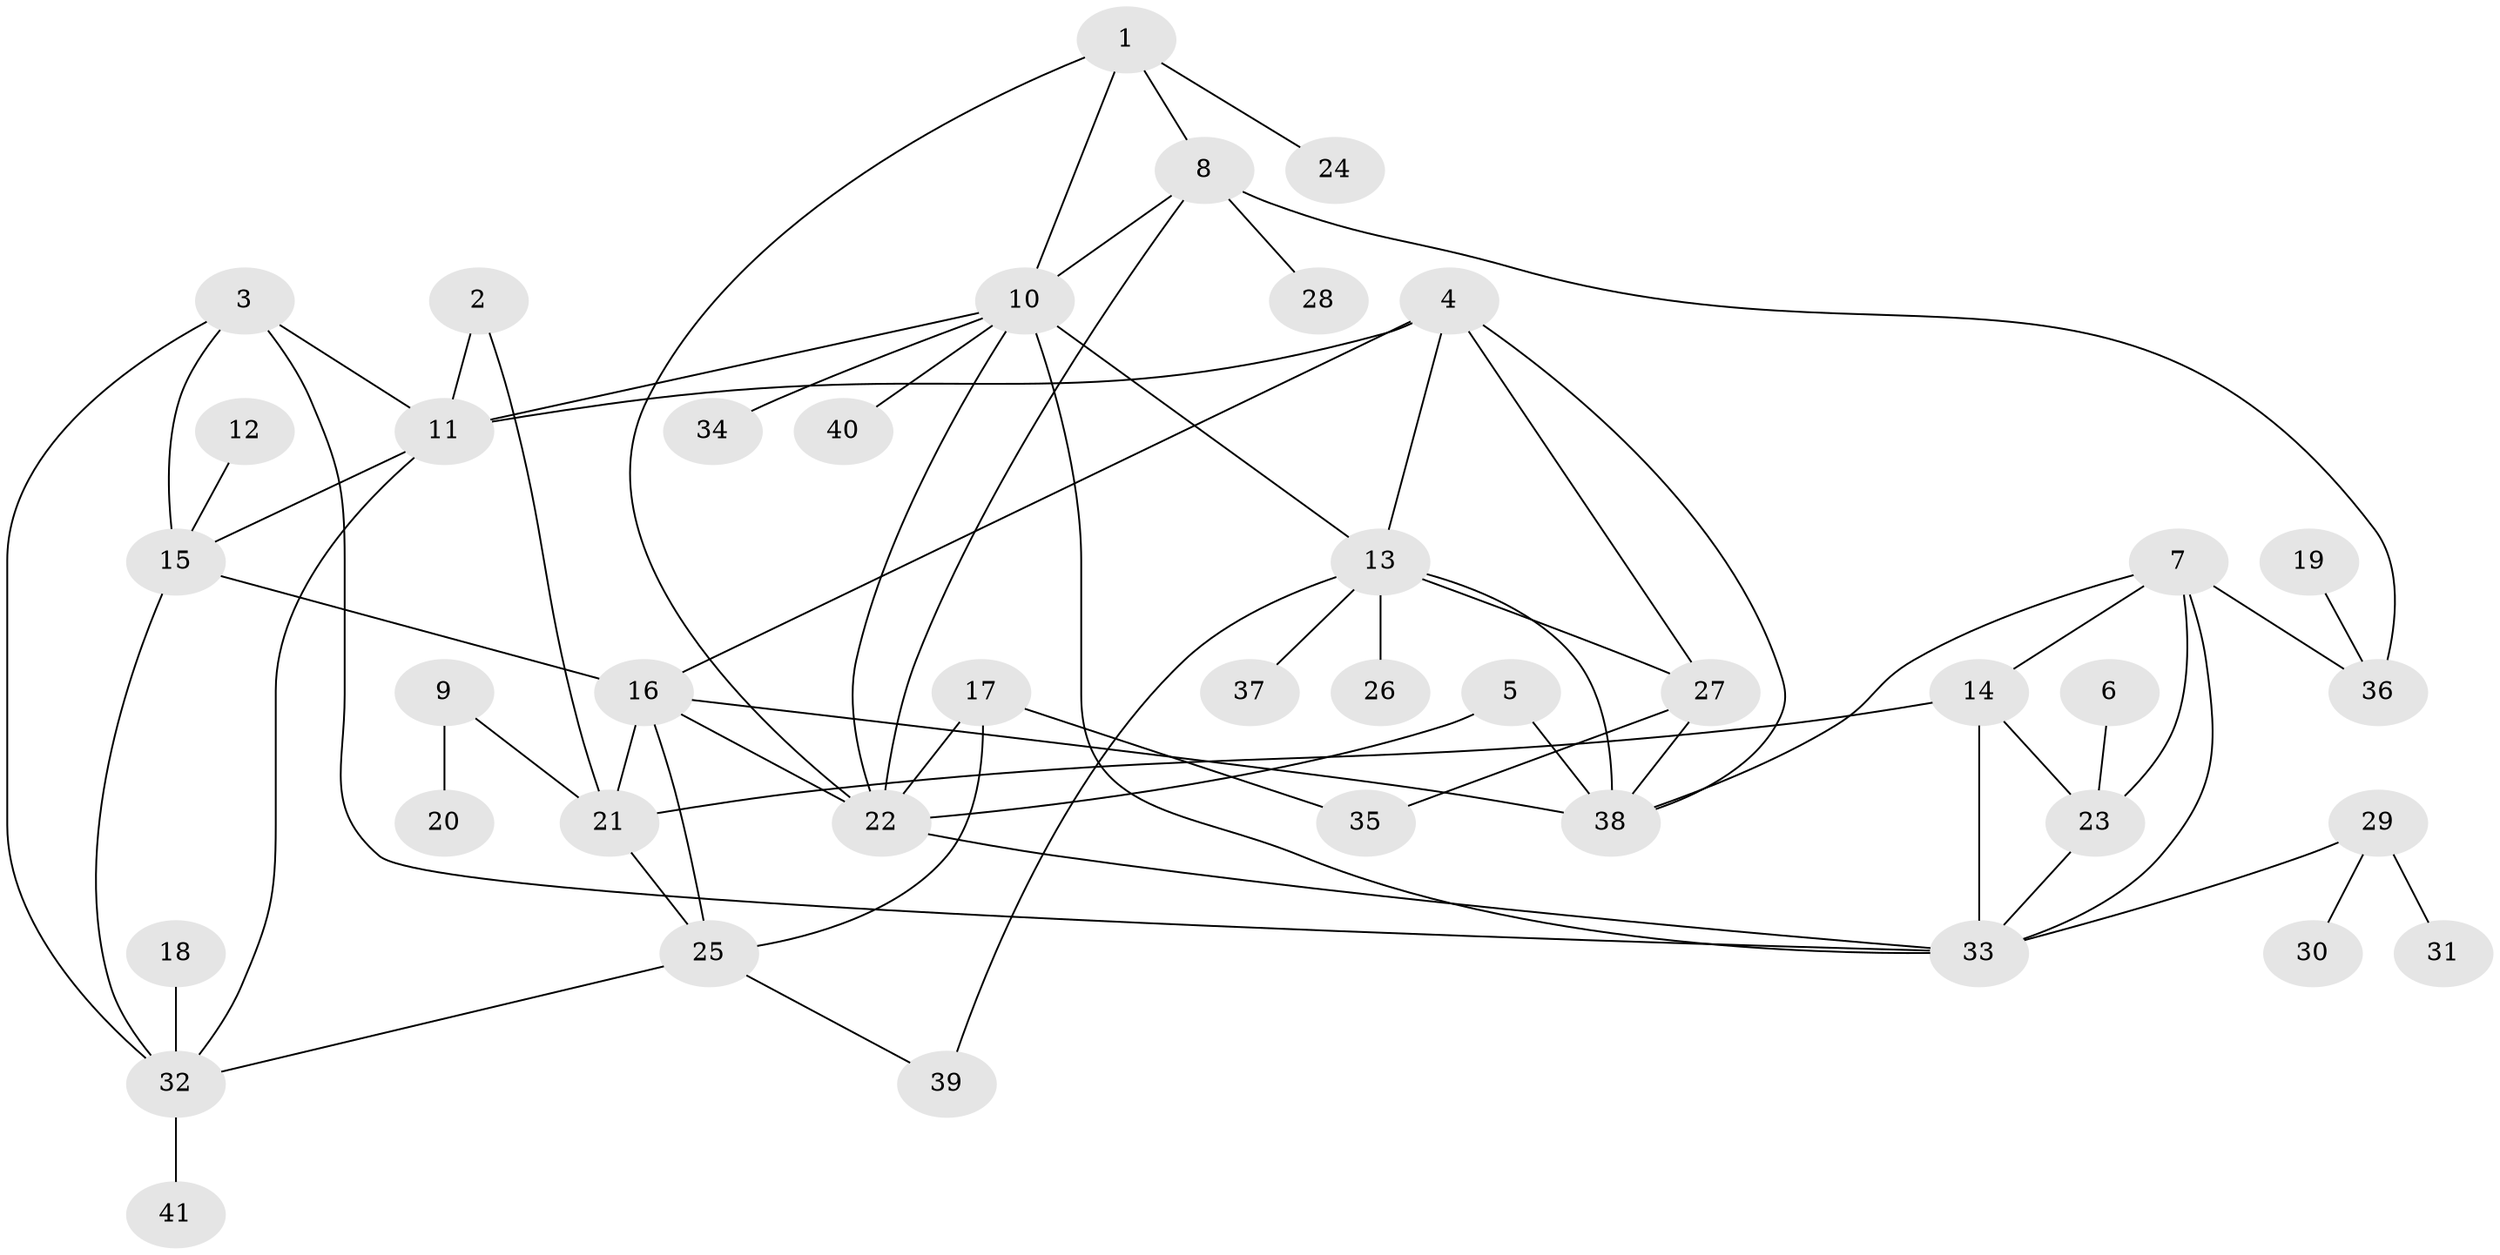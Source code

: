 // original degree distribution, {9: 0.012345679012345678, 8: 0.07407407407407407, 5: 0.04938271604938271, 6: 0.08641975308641975, 7: 0.012345679012345678, 10: 0.012345679012345678, 4: 0.024691358024691357, 1: 0.5308641975308642, 2: 0.16049382716049382, 3: 0.037037037037037035}
// Generated by graph-tools (version 1.1) at 2025/37/03/04/25 23:37:38]
// undirected, 41 vertices, 68 edges
graph export_dot {
  node [color=gray90,style=filled];
  1;
  2;
  3;
  4;
  5;
  6;
  7;
  8;
  9;
  10;
  11;
  12;
  13;
  14;
  15;
  16;
  17;
  18;
  19;
  20;
  21;
  22;
  23;
  24;
  25;
  26;
  27;
  28;
  29;
  30;
  31;
  32;
  33;
  34;
  35;
  36;
  37;
  38;
  39;
  40;
  41;
  1 -- 8 [weight=1.0];
  1 -- 10 [weight=1.0];
  1 -- 22 [weight=1.0];
  1 -- 24 [weight=1.0];
  2 -- 11 [weight=1.0];
  2 -- 21 [weight=1.0];
  3 -- 11 [weight=1.0];
  3 -- 15 [weight=1.0];
  3 -- 32 [weight=1.0];
  3 -- 33 [weight=1.0];
  4 -- 11 [weight=1.0];
  4 -- 13 [weight=1.0];
  4 -- 16 [weight=1.0];
  4 -- 27 [weight=1.0];
  4 -- 38 [weight=1.0];
  5 -- 22 [weight=1.0];
  5 -- 38 [weight=1.0];
  6 -- 23 [weight=1.0];
  7 -- 14 [weight=1.0];
  7 -- 23 [weight=1.0];
  7 -- 33 [weight=1.0];
  7 -- 36 [weight=1.0];
  7 -- 38 [weight=1.0];
  8 -- 10 [weight=1.0];
  8 -- 22 [weight=1.0];
  8 -- 28 [weight=1.0];
  8 -- 36 [weight=1.0];
  9 -- 20 [weight=1.0];
  9 -- 21 [weight=1.0];
  10 -- 11 [weight=1.0];
  10 -- 13 [weight=1.0];
  10 -- 22 [weight=1.0];
  10 -- 33 [weight=1.0];
  10 -- 34 [weight=1.0];
  10 -- 40 [weight=1.0];
  11 -- 15 [weight=1.0];
  11 -- 32 [weight=1.0];
  12 -- 15 [weight=1.0];
  13 -- 26 [weight=1.0];
  13 -- 27 [weight=1.0];
  13 -- 37 [weight=1.0];
  13 -- 38 [weight=1.0];
  13 -- 39 [weight=1.0];
  14 -- 21 [weight=1.0];
  14 -- 23 [weight=1.0];
  14 -- 33 [weight=1.0];
  15 -- 16 [weight=1.0];
  15 -- 32 [weight=1.0];
  16 -- 21 [weight=2.0];
  16 -- 22 [weight=1.0];
  16 -- 25 [weight=2.0];
  16 -- 38 [weight=2.0];
  17 -- 22 [weight=1.0];
  17 -- 25 [weight=1.0];
  17 -- 35 [weight=1.0];
  18 -- 32 [weight=1.0];
  19 -- 36 [weight=1.0];
  21 -- 25 [weight=1.0];
  22 -- 33 [weight=1.0];
  23 -- 33 [weight=1.0];
  25 -- 32 [weight=1.0];
  25 -- 39 [weight=1.0];
  27 -- 35 [weight=1.0];
  27 -- 38 [weight=1.0];
  29 -- 30 [weight=1.0];
  29 -- 31 [weight=1.0];
  29 -- 33 [weight=1.0];
  32 -- 41 [weight=1.0];
}

